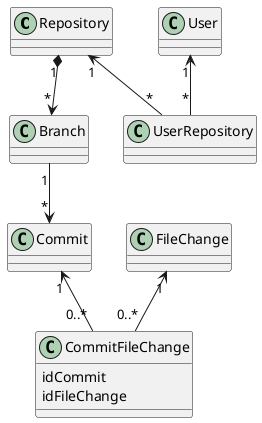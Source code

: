 @startuml Sistema de control de versiones (tipo Git)

class Repository{

}

class Branch{

}

class Commit{

}

class User{

}

class FileChange{

}

class CommitFileChange{
    idCommit
    idFileChange
}

class UserRepository{

}

Repository "1" *--> "*" Branch
Branch "1" --> "*" Commit
' Una branch puede existir sin commits? en caso de que no seria composicion
Commit "1" <-- "0..*" CommitFileChange
FileChange "1" <-- "0..*" CommitFileChange


User "1" <-- "*" UserRepository
Repository "1" <-- "*" UserRepository


@enduml